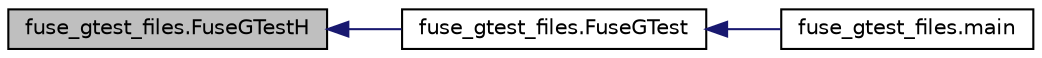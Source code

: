 digraph "fuse_gtest_files.FuseGTestH"
{
  edge [fontname="Helvetica",fontsize="10",labelfontname="Helvetica",labelfontsize="10"];
  node [fontname="Helvetica",fontsize="10",shape=record];
  rankdir="LR";
  Node21 [label="fuse_gtest_files.FuseGTestH",height=0.2,width=0.4,color="black", fillcolor="grey75", style="filled", fontcolor="black"];
  Node21 -> Node22 [dir="back",color="midnightblue",fontsize="10",style="solid",fontname="Helvetica"];
  Node22 [label="fuse_gtest_files.FuseGTest",height=0.2,width=0.4,color="black", fillcolor="white", style="filled",URL="$d3/dfa/namespacefuse__gtest__files.html#a4e7007ceec3a7a25617eac3342563ed6"];
  Node22 -> Node23 [dir="back",color="midnightblue",fontsize="10",style="solid",fontname="Helvetica"];
  Node23 [label="fuse_gtest_files.main",height=0.2,width=0.4,color="black", fillcolor="white", style="filled",URL="$d3/dfa/namespacefuse__gtest__files.html#a5eaf924c10970f574e1b0459cbbda75a"];
}
